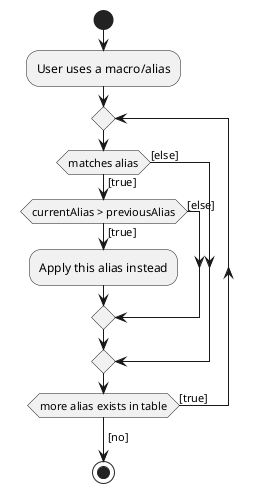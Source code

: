 @startuml
start
:User uses a macro/alias;

repeat
    if (matches alias) then ([true])
        if (currentAlias > previousAlias) then ([true])
            :Apply this alias instead;
        else ([else])
        endif
    else ([else])
    endif
repeat while (more alias exists in table) is ([true])
->[no];
stop
@enduml
